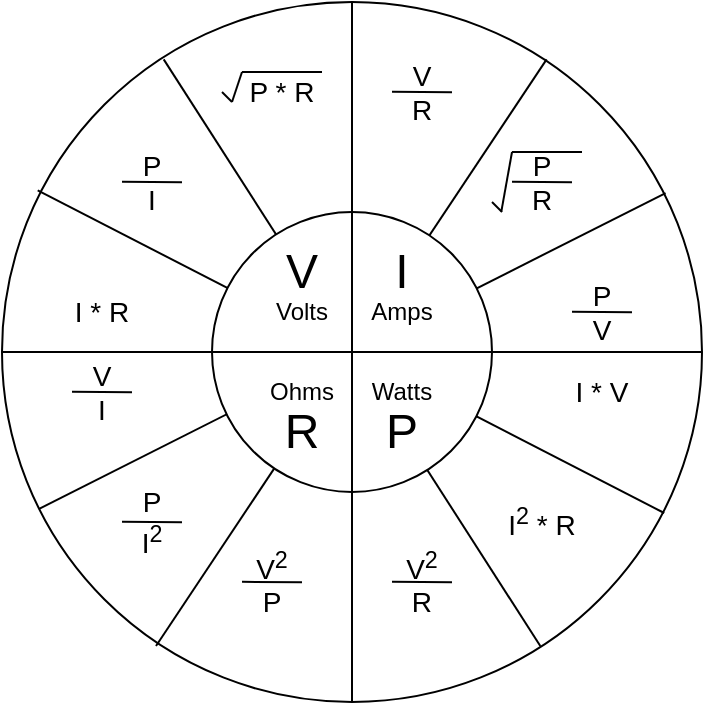 <mxfile version="16.0.0" type="device"><diagram id="bYVXdbaOp3kKCjtI0mXF" name="Page-1"><mxGraphModel dx="884" dy="672" grid="1" gridSize="10" guides="1" tooltips="1" connect="1" arrows="1" fold="1" page="1" pageScale="1" pageWidth="827" pageHeight="1169" math="0" shadow="0"><root><mxCell id="0"/><mxCell id="1" parent="0"/><mxCell id="6qgneSswMqQY323HKGOP-56" value="" style="group" parent="1" vertex="1" connectable="0"><mxGeometry width="350" height="350" as="geometry"/></mxCell><mxCell id="6qgneSswMqQY323HKGOP-1" value="" style="ellipse;whiteSpace=wrap;html=1;aspect=fixed;" parent="6qgneSswMqQY323HKGOP-56" vertex="1"><mxGeometry width="350" height="350" as="geometry"/></mxCell><mxCell id="6qgneSswMqQY323HKGOP-4" value="" style="endArrow=none;html=1;rounded=0;entryX=0.5;entryY=0;entryDx=0;entryDy=0;exitX=0.5;exitY=1;exitDx=0;exitDy=0;startArrow=none;" parent="6qgneSswMqQY323HKGOP-56" source="6qgneSswMqQY323HKGOP-10" target="6qgneSswMqQY323HKGOP-1" edge="1"><mxGeometry width="50" height="50" relative="1" as="geometry"><mxPoint x="60" y="180" as="sourcePoint"/><mxPoint x="110" y="130" as="targetPoint"/></mxGeometry></mxCell><mxCell id="6qgneSswMqQY323HKGOP-6" value="" style="endArrow=none;html=1;rounded=0;exitX=0.231;exitY=0.082;exitDx=0;exitDy=0;exitPerimeter=0;entryX=0.769;entryY=0.92;entryDx=0;entryDy=0;entryPerimeter=0;" parent="6qgneSswMqQY323HKGOP-56" source="6qgneSswMqQY323HKGOP-1" target="6qgneSswMqQY323HKGOP-1" edge="1"><mxGeometry width="50" height="50" relative="1" as="geometry"><mxPoint x="160" y="180" as="sourcePoint"/><mxPoint x="210" y="130" as="targetPoint"/></mxGeometry></mxCell><mxCell id="6qgneSswMqQY323HKGOP-7" value="" style="endArrow=none;html=1;rounded=0;entryX=0.051;entryY=0.269;entryDx=0;entryDy=0;entryPerimeter=0;exitX=0.946;exitY=0.73;exitDx=0;exitDy=0;exitPerimeter=0;" parent="6qgneSswMqQY323HKGOP-56" source="6qgneSswMqQY323HKGOP-1" target="6qgneSswMqQY323HKGOP-1" edge="1"><mxGeometry width="50" height="50" relative="1" as="geometry"><mxPoint x="160" y="180" as="sourcePoint"/><mxPoint x="210" y="130" as="targetPoint"/></mxGeometry></mxCell><mxCell id="6qgneSswMqQY323HKGOP-8" value="" style="endArrow=none;html=1;rounded=0;exitX=0.778;exitY=0.082;exitDx=0;exitDy=0;exitPerimeter=0;entryX=0.22;entryY=0.92;entryDx=0;entryDy=0;entryPerimeter=0;" parent="6qgneSswMqQY323HKGOP-56" source="6qgneSswMqQY323HKGOP-1" target="6qgneSswMqQY323HKGOP-1" edge="1"><mxGeometry width="50" height="50" relative="1" as="geometry"><mxPoint x="90.85" y="38.7" as="sourcePoint"/><mxPoint x="279.15" y="332" as="targetPoint"/></mxGeometry></mxCell><mxCell id="6qgneSswMqQY323HKGOP-9" value="" style="endArrow=none;html=1;rounded=0;exitX=0.053;exitY=0.724;exitDx=0;exitDy=0;exitPerimeter=0;entryX=0.948;entryY=0.273;entryDx=0;entryDy=0;entryPerimeter=0;" parent="6qgneSswMqQY323HKGOP-56" source="6qgneSswMqQY323HKGOP-1" target="6qgneSswMqQY323HKGOP-1" edge="1"><mxGeometry width="50" height="50" relative="1" as="geometry"><mxPoint x="170" y="220" as="sourcePoint"/><mxPoint x="220" y="170" as="targetPoint"/></mxGeometry></mxCell><mxCell id="6qgneSswMqQY323HKGOP-10" value="" style="ellipse;whiteSpace=wrap;html=1;aspect=fixed;" parent="6qgneSswMqQY323HKGOP-56" vertex="1"><mxGeometry x="105" y="105" width="140" height="140" as="geometry"/></mxCell><mxCell id="6qgneSswMqQY323HKGOP-12" value="" style="endArrow=none;html=1;rounded=0;entryX=0.5;entryY=0;entryDx=0;entryDy=0;exitX=0.5;exitY=1;exitDx=0;exitDy=0;" parent="6qgneSswMqQY323HKGOP-56" source="6qgneSswMqQY323HKGOP-1" target="6qgneSswMqQY323HKGOP-10" edge="1"><mxGeometry width="50" height="50" relative="1" as="geometry"><mxPoint x="175" y="350.0" as="sourcePoint"/><mxPoint x="175" as="targetPoint"/></mxGeometry></mxCell><mxCell id="6qgneSswMqQY323HKGOP-5" value="" style="endArrow=none;html=1;rounded=0;entryX=1;entryY=0.5;entryDx=0;entryDy=0;exitX=0;exitY=0.5;exitDx=0;exitDy=0;" parent="6qgneSswMqQY323HKGOP-56" source="6qgneSswMqQY323HKGOP-1" target="6qgneSswMqQY323HKGOP-1" edge="1"><mxGeometry width="50" height="50" relative="1" as="geometry"><mxPoint x="60" y="180" as="sourcePoint"/><mxPoint x="110" y="130" as="targetPoint"/></mxGeometry></mxCell><mxCell id="6qgneSswMqQY323HKGOP-13" value="I" style="text;html=1;strokeColor=none;fillColor=none;align=center;verticalAlign=middle;whiteSpace=wrap;rounded=0;fontSize=24;" parent="6qgneSswMqQY323HKGOP-56" vertex="1"><mxGeometry x="170" y="120" width="60" height="30" as="geometry"/></mxCell><mxCell id="6qgneSswMqQY323HKGOP-14" value="Amps" style="text;html=1;strokeColor=none;fillColor=none;align=center;verticalAlign=middle;whiteSpace=wrap;rounded=0;" parent="6qgneSswMqQY323HKGOP-56" vertex="1"><mxGeometry x="170" y="140" width="60" height="30" as="geometry"/></mxCell><mxCell id="6qgneSswMqQY323HKGOP-15" value="V" style="text;html=1;strokeColor=none;fillColor=none;align=center;verticalAlign=middle;whiteSpace=wrap;rounded=0;fontSize=24;" parent="6qgneSswMqQY323HKGOP-56" vertex="1"><mxGeometry x="120" y="120" width="60" height="30" as="geometry"/></mxCell><mxCell id="6qgneSswMqQY323HKGOP-16" value="Volts" style="text;html=1;strokeColor=none;fillColor=none;align=center;verticalAlign=middle;whiteSpace=wrap;rounded=0;" parent="6qgneSswMqQY323HKGOP-56" vertex="1"><mxGeometry x="120" y="140" width="60" height="30" as="geometry"/></mxCell><mxCell id="6qgneSswMqQY323HKGOP-17" value="R" style="text;html=1;strokeColor=none;fillColor=none;align=center;verticalAlign=middle;whiteSpace=wrap;rounded=0;fontSize=24;" parent="6qgneSswMqQY323HKGOP-56" vertex="1"><mxGeometry x="120" y="200" width="60" height="30" as="geometry"/></mxCell><mxCell id="6qgneSswMqQY323HKGOP-18" value="Ohms" style="text;html=1;strokeColor=none;fillColor=none;align=center;verticalAlign=middle;whiteSpace=wrap;rounded=0;" parent="6qgneSswMqQY323HKGOP-56" vertex="1"><mxGeometry x="120" y="180" width="60" height="30" as="geometry"/></mxCell><mxCell id="6qgneSswMqQY323HKGOP-21" value="P" style="text;html=1;strokeColor=none;fillColor=none;align=center;verticalAlign=middle;whiteSpace=wrap;rounded=0;fontSize=24;" parent="6qgneSswMqQY323HKGOP-56" vertex="1"><mxGeometry x="170" y="200" width="60" height="30" as="geometry"/></mxCell><mxCell id="6qgneSswMqQY323HKGOP-22" value="Watts" style="text;html=1;strokeColor=none;fillColor=none;align=center;verticalAlign=middle;whiteSpace=wrap;rounded=0;" parent="6qgneSswMqQY323HKGOP-56" vertex="1"><mxGeometry x="170" y="180" width="60" height="30" as="geometry"/></mxCell><mxCell id="6qgneSswMqQY323HKGOP-23" value="I * V" style="text;html=1;strokeColor=none;fillColor=none;align=center;verticalAlign=middle;whiteSpace=wrap;rounded=0;fontSize=14;" parent="6qgneSswMqQY323HKGOP-56" vertex="1"><mxGeometry x="270" y="180" width="60" height="30" as="geometry"/></mxCell><mxCell id="6qgneSswMqQY323HKGOP-26" value="I&lt;sup&gt;2&lt;/sup&gt;&amp;nbsp;* R" style="text;html=1;strokeColor=none;fillColor=none;align=center;verticalAlign=middle;whiteSpace=wrap;rounded=0;fontSize=14;" parent="6qgneSswMqQY323HKGOP-56" vertex="1"><mxGeometry x="240" y="245" width="60" height="30" as="geometry"/></mxCell><mxCell id="6qgneSswMqQY323HKGOP-30" value="V&lt;sup&gt;2&lt;/sup&gt;&lt;br&gt;R" style="text;html=1;strokeColor=none;fillColor=none;align=center;verticalAlign=middle;whiteSpace=wrap;rounded=0;fontSize=14;" parent="6qgneSswMqQY323HKGOP-56" vertex="1"><mxGeometry x="180" y="275" width="60" height="30" as="geometry"/></mxCell><mxCell id="6qgneSswMqQY323HKGOP-31" value="" style="endArrow=none;html=1;rounded=0;fontSize=14;" parent="6qgneSswMqQY323HKGOP-56" edge="1"><mxGeometry width="50" height="50" relative="1" as="geometry"><mxPoint x="195" y="289.91" as="sourcePoint"/><mxPoint x="225" y="290.1" as="targetPoint"/></mxGeometry></mxCell><mxCell id="6qgneSswMqQY323HKGOP-32" value="V&lt;sup&gt;2&lt;/sup&gt;&lt;br&gt;P" style="text;html=1;strokeColor=none;fillColor=none;align=center;verticalAlign=middle;whiteSpace=wrap;rounded=0;fontSize=14;" parent="6qgneSswMqQY323HKGOP-56" vertex="1"><mxGeometry x="105" y="275" width="60" height="30" as="geometry"/></mxCell><mxCell id="6qgneSswMqQY323HKGOP-33" value="" style="endArrow=none;html=1;rounded=0;fontSize=14;" parent="6qgneSswMqQY323HKGOP-56" edge="1"><mxGeometry width="50" height="50" relative="1" as="geometry"><mxPoint x="120" y="289.91" as="sourcePoint"/><mxPoint x="150" y="290.1" as="targetPoint"/></mxGeometry></mxCell><mxCell id="6qgneSswMqQY323HKGOP-35" value="P&lt;br&gt;I" style="text;html=1;strokeColor=none;fillColor=none;align=center;verticalAlign=middle;whiteSpace=wrap;rounded=0;fontSize=14;" parent="6qgneSswMqQY323HKGOP-56" vertex="1"><mxGeometry x="45" y="75" width="60" height="30" as="geometry"/></mxCell><mxCell id="6qgneSswMqQY323HKGOP-36" value="" style="endArrow=none;html=1;rounded=0;fontSize=14;" parent="6qgneSswMqQY323HKGOP-56" edge="1"><mxGeometry width="50" height="50" relative="1" as="geometry"><mxPoint x="60" y="89.91" as="sourcePoint"/><mxPoint x="90" y="90.1" as="targetPoint"/></mxGeometry></mxCell><mxCell id="6qgneSswMqQY323HKGOP-37" value="P&lt;br&gt;I&lt;sup&gt;2&lt;/sup&gt;" style="text;html=1;strokeColor=none;fillColor=none;align=center;verticalAlign=middle;whiteSpace=wrap;rounded=0;fontSize=14;" parent="6qgneSswMqQY323HKGOP-56" vertex="1"><mxGeometry x="45" y="245" width="60" height="30" as="geometry"/></mxCell><mxCell id="6qgneSswMqQY323HKGOP-38" value="" style="endArrow=none;html=1;rounded=0;fontSize=14;" parent="6qgneSswMqQY323HKGOP-56" edge="1"><mxGeometry width="50" height="50" relative="1" as="geometry"><mxPoint x="60" y="259.91" as="sourcePoint"/><mxPoint x="90" y="260.1" as="targetPoint"/></mxGeometry></mxCell><mxCell id="6qgneSswMqQY323HKGOP-39" value="V&lt;br&gt;I" style="text;html=1;strokeColor=none;fillColor=none;align=center;verticalAlign=middle;whiteSpace=wrap;rounded=0;fontSize=14;" parent="6qgneSswMqQY323HKGOP-56" vertex="1"><mxGeometry x="20" y="180" width="60" height="30" as="geometry"/></mxCell><mxCell id="6qgneSswMqQY323HKGOP-40" value="" style="endArrow=none;html=1;rounded=0;fontSize=14;" parent="6qgneSswMqQY323HKGOP-56" edge="1"><mxGeometry width="50" height="50" relative="1" as="geometry"><mxPoint x="35" y="194.91" as="sourcePoint"/><mxPoint x="65" y="195.1" as="targetPoint"/></mxGeometry></mxCell><mxCell id="6qgneSswMqQY323HKGOP-41" value="P * R" style="text;html=1;strokeColor=none;fillColor=none;align=center;verticalAlign=middle;whiteSpace=wrap;rounded=0;fontSize=14;" parent="6qgneSswMqQY323HKGOP-56" vertex="1"><mxGeometry x="110" y="30" width="60" height="30" as="geometry"/></mxCell><mxCell id="6qgneSswMqQY323HKGOP-42" value="P&lt;br&gt;V" style="text;html=1;strokeColor=none;fillColor=none;align=center;verticalAlign=middle;whiteSpace=wrap;rounded=0;fontSize=14;" parent="6qgneSswMqQY323HKGOP-56" vertex="1"><mxGeometry x="270" y="140" width="60" height="30" as="geometry"/></mxCell><mxCell id="6qgneSswMqQY323HKGOP-43" value="" style="endArrow=none;html=1;rounded=0;fontSize=14;" parent="6qgneSswMqQY323HKGOP-56" edge="1"><mxGeometry width="50" height="50" relative="1" as="geometry"><mxPoint x="285" y="154.91" as="sourcePoint"/><mxPoint x="315" y="155.1" as="targetPoint"/></mxGeometry></mxCell><mxCell id="6qgneSswMqQY323HKGOP-44" value="I * R" style="text;html=1;strokeColor=none;fillColor=none;align=center;verticalAlign=middle;whiteSpace=wrap;rounded=0;fontSize=14;" parent="6qgneSswMqQY323HKGOP-56" vertex="1"><mxGeometry x="20" y="140" width="60" height="30" as="geometry"/></mxCell><mxCell id="6qgneSswMqQY323HKGOP-45" value="P&lt;br&gt;R" style="text;html=1;strokeColor=none;fillColor=none;align=center;verticalAlign=middle;whiteSpace=wrap;rounded=0;fontSize=14;" parent="6qgneSswMqQY323HKGOP-56" vertex="1"><mxGeometry x="240" y="75" width="60" height="30" as="geometry"/></mxCell><mxCell id="6qgneSswMqQY323HKGOP-46" value="" style="endArrow=none;html=1;rounded=0;fontSize=14;" parent="6qgneSswMqQY323HKGOP-56" edge="1"><mxGeometry width="50" height="50" relative="1" as="geometry"><mxPoint x="255" y="89.91" as="sourcePoint"/><mxPoint x="285.0" y="90.1" as="targetPoint"/></mxGeometry></mxCell><mxCell id="6qgneSswMqQY323HKGOP-47" value="V&lt;br&gt;R" style="text;html=1;strokeColor=none;fillColor=none;align=center;verticalAlign=middle;whiteSpace=wrap;rounded=0;fontSize=14;" parent="6qgneSswMqQY323HKGOP-56" vertex="1"><mxGeometry x="180" y="30" width="60" height="30" as="geometry"/></mxCell><mxCell id="6qgneSswMqQY323HKGOP-48" value="" style="endArrow=none;html=1;rounded=0;fontSize=14;" parent="6qgneSswMqQY323HKGOP-56" edge="1"><mxGeometry width="50" height="50" relative="1" as="geometry"><mxPoint x="195" y="44.91" as="sourcePoint"/><mxPoint x="225.0" y="45.1" as="targetPoint"/></mxGeometry></mxCell><mxCell id="6qgneSswMqQY323HKGOP-49" value="" style="endArrow=none;html=1;rounded=0;fontSize=14;" parent="6qgneSswMqQY323HKGOP-56" edge="1"><mxGeometry width="50" height="50" relative="1" as="geometry"><mxPoint x="115" y="50" as="sourcePoint"/><mxPoint x="120" y="35" as="targetPoint"/></mxGeometry></mxCell><mxCell id="6qgneSswMqQY323HKGOP-50" value="" style="endArrow=none;html=1;rounded=0;fontSize=14;" parent="6qgneSswMqQY323HKGOP-56" edge="1"><mxGeometry width="50" height="50" relative="1" as="geometry"><mxPoint x="110" y="45" as="sourcePoint"/><mxPoint x="115" y="50" as="targetPoint"/></mxGeometry></mxCell><mxCell id="6qgneSswMqQY323HKGOP-51" value="" style="endArrow=none;html=1;rounded=0;fontSize=14;" parent="6qgneSswMqQY323HKGOP-56" edge="1"><mxGeometry width="50" height="50" relative="1" as="geometry"><mxPoint x="120" y="35" as="sourcePoint"/><mxPoint x="160" y="35" as="targetPoint"/></mxGeometry></mxCell><mxCell id="6qgneSswMqQY323HKGOP-53" value="" style="endArrow=none;html=1;rounded=0;fontSize=14;exitX=0.161;exitY=0.994;exitDx=0;exitDy=0;exitPerimeter=0;" parent="6qgneSswMqQY323HKGOP-56" source="6qgneSswMqQY323HKGOP-45" edge="1"><mxGeometry width="50" height="50" relative="1" as="geometry"><mxPoint x="250" y="90" as="sourcePoint"/><mxPoint x="255" y="75" as="targetPoint"/></mxGeometry></mxCell><mxCell id="6qgneSswMqQY323HKGOP-54" value="" style="endArrow=none;html=1;rounded=0;fontSize=14;" parent="6qgneSswMqQY323HKGOP-56" edge="1"><mxGeometry width="50" height="50" relative="1" as="geometry"><mxPoint x="245" y="100" as="sourcePoint"/><mxPoint x="250" y="105" as="targetPoint"/><Array as="points"/></mxGeometry></mxCell><mxCell id="6qgneSswMqQY323HKGOP-55" value="" style="endArrow=none;html=1;rounded=0;fontSize=14;" parent="6qgneSswMqQY323HKGOP-56" edge="1"><mxGeometry width="50" height="50" relative="1" as="geometry"><mxPoint x="255" y="75" as="sourcePoint"/><mxPoint x="290" y="75" as="targetPoint"/></mxGeometry></mxCell></root></mxGraphModel></diagram></mxfile>